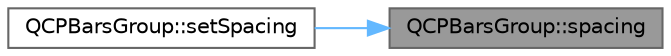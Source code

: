 digraph "QCPBarsGroup::spacing"
{
 // LATEX_PDF_SIZE
  bgcolor="transparent";
  edge [fontname=Helvetica,fontsize=10,labelfontname=Helvetica,labelfontsize=10];
  node [fontname=Helvetica,fontsize=10,shape=box,height=0.2,width=0.4];
  rankdir="RL";
  Node1 [label="QCPBarsGroup::spacing",height=0.2,width=0.4,color="gray40", fillcolor="grey60", style="filled", fontcolor="black",tooltip=" "];
  Node1 -> Node2 [dir="back",color="steelblue1",style="solid"];
  Node2 [label="QCPBarsGroup::setSpacing",height=0.2,width=0.4,color="grey40", fillcolor="white", style="filled",URL="$class_q_c_p_bars_group.html#aa553d327479d72a0c3dafcc724a190e2",tooltip=" "];
}
